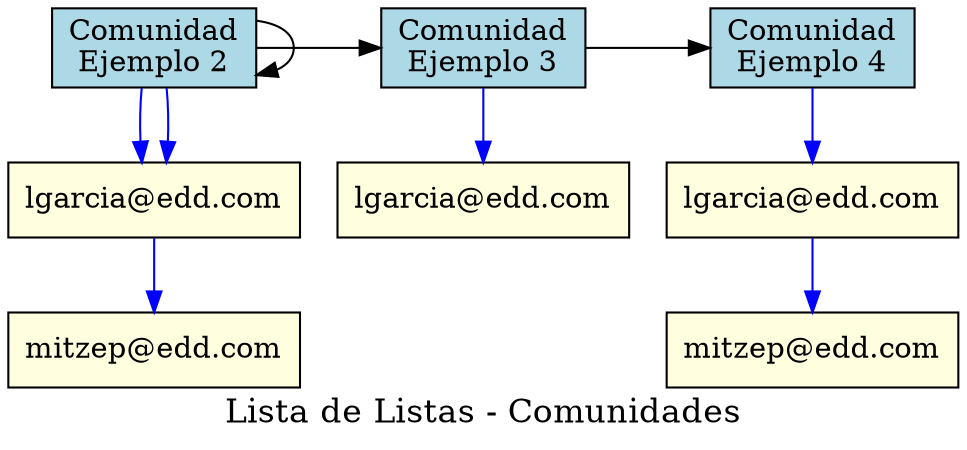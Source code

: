 digraph G {
    label="Lista de Listas - Comunidades";
    fontsize=16;
    node [shape=box];
    com1 [label="Comunidad\nEjemplo 1", style=filled, fillcolor=lightblue];
    com1 [label="Comunidad\nEjemplo 2", style=filled, fillcolor=lightblue];
    com2 [label="Comunidad\nEjemplo 3", style=filled, fillcolor=lightblue];
    com3 [label="Comunidad\nEjemplo 4", style=filled, fillcolor=lightblue];
    { rank=same; 
com1; com1; com2; com3;  }
    com1 -> com1 [color=black, constraint=false];
    com1 -> com2 [color=black, constraint=false];
    com2 -> com3 [color=black, constraint=false];
    user_1_lgarcia_edd_com [label="lgarcia@edd.com", style=filled, fillcolor=lightyellow];
    com1 -> user_1_lgarcia_edd_com [color=blue];
    user_1_lgarcia_edd_com [label="lgarcia@edd.com", style=filled, fillcolor=lightyellow];
    com1 -> user_1_lgarcia_edd_com [color=blue];
    user_1_mitzep_edd_com [label="mitzep@edd.com", style=filled, fillcolor=lightyellow];
    user_1_lgarcia_edd_com -> user_1_mitzep_edd_com [color=blue];
    user_2_lgarcia_edd_com [label="lgarcia@edd.com", style=filled, fillcolor=lightyellow];
    com2 -> user_2_lgarcia_edd_com [color=blue];
    user_3_lgarcia_edd_com [label="lgarcia@edd.com", style=filled, fillcolor=lightyellow];
    com3 -> user_3_lgarcia_edd_com [color=blue];
    user_3_mitzep_edd_com [label="mitzep@edd.com", style=filled, fillcolor=lightyellow];
    user_3_lgarcia_edd_com -> user_3_mitzep_edd_com [color=blue];
}
